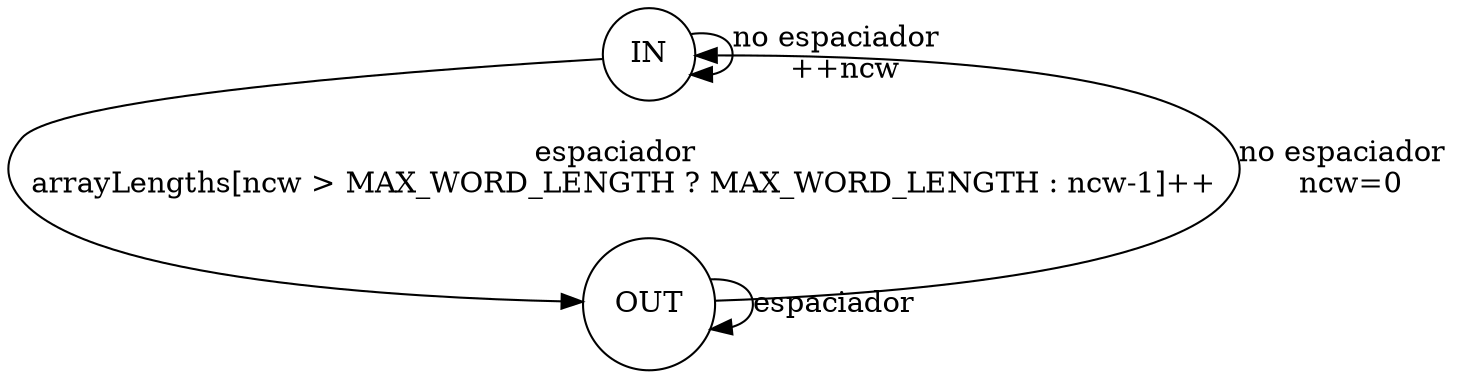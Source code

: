 digraph G {

    graph  [bgcolor="white", fontname="Arial", fontsize=12]

    node [shape = circle];
    
    I [label = "IN"];
    O [label = "OUT"];
    
    O -> I [label = "no espaciador \n ncw=0"];
    I -> I [label = "no espaciador \n ++ncw"];
    O -> O [label = "espaciador"];
    I -> O [label = "espaciador \n arrayLengths[ncw > MAX_WORD_LENGTH ? MAX_WORD_LENGTH : ncw-1]++"];

}
